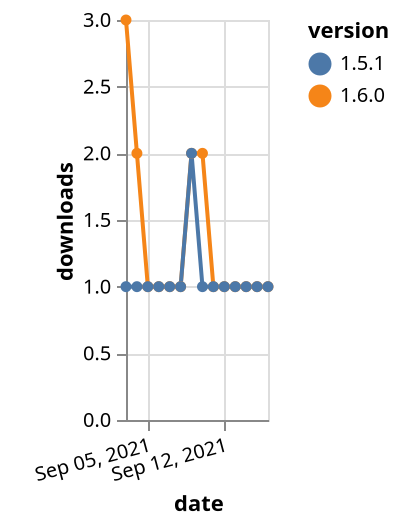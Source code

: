 {"$schema": "https://vega.github.io/schema/vega-lite/v5.json", "description": "A simple bar chart with embedded data.", "data": {"values": [{"date": "2021-09-03", "total": 50, "delta": 3, "version": "1.6.0"}, {"date": "2021-09-04", "total": 52, "delta": 2, "version": "1.6.0"}, {"date": "2021-09-05", "total": 53, "delta": 1, "version": "1.6.0"}, {"date": "2021-09-06", "total": 54, "delta": 1, "version": "1.6.0"}, {"date": "2021-09-07", "total": 55, "delta": 1, "version": "1.6.0"}, {"date": "2021-09-08", "total": 56, "delta": 1, "version": "1.6.0"}, {"date": "2021-09-09", "total": 58, "delta": 2, "version": "1.6.0"}, {"date": "2021-09-10", "total": 60, "delta": 2, "version": "1.6.0"}, {"date": "2021-09-11", "total": 61, "delta": 1, "version": "1.6.0"}, {"date": "2021-09-12", "total": 62, "delta": 1, "version": "1.6.0"}, {"date": "2021-09-13", "total": 63, "delta": 1, "version": "1.6.0"}, {"date": "2021-09-14", "total": 64, "delta": 1, "version": "1.6.0"}, {"date": "2021-09-15", "total": 65, "delta": 1, "version": "1.6.0"}, {"date": "2021-09-16", "total": 66, "delta": 1, "version": "1.6.0"}, {"date": "2021-09-03", "total": 127, "delta": 1, "version": "1.5.1"}, {"date": "2021-09-04", "total": 128, "delta": 1, "version": "1.5.1"}, {"date": "2021-09-05", "total": 129, "delta": 1, "version": "1.5.1"}, {"date": "2021-09-06", "total": 130, "delta": 1, "version": "1.5.1"}, {"date": "2021-09-07", "total": 131, "delta": 1, "version": "1.5.1"}, {"date": "2021-09-08", "total": 132, "delta": 1, "version": "1.5.1"}, {"date": "2021-09-09", "total": 134, "delta": 2, "version": "1.5.1"}, {"date": "2021-09-10", "total": 135, "delta": 1, "version": "1.5.1"}, {"date": "2021-09-11", "total": 136, "delta": 1, "version": "1.5.1"}, {"date": "2021-09-12", "total": 137, "delta": 1, "version": "1.5.1"}, {"date": "2021-09-13", "total": 138, "delta": 1, "version": "1.5.1"}, {"date": "2021-09-14", "total": 139, "delta": 1, "version": "1.5.1"}, {"date": "2021-09-15", "total": 140, "delta": 1, "version": "1.5.1"}, {"date": "2021-09-16", "total": 141, "delta": 1, "version": "1.5.1"}]}, "width": "container", "mark": {"type": "line", "point": {"filled": true}}, "encoding": {"x": {"field": "date", "type": "temporal", "timeUnit": "yearmonthdate", "title": "date", "axis": {"labelAngle": -15}}, "y": {"field": "delta", "type": "quantitative", "title": "downloads"}, "color": {"field": "version", "type": "nominal"}, "tooltip": {"field": "delta"}}}